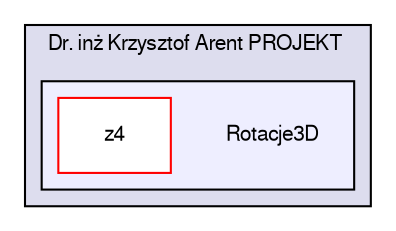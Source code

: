 digraph "/home/marek/Pulpit/Dr. inż Krzysztof Arent PROJEKT /Rotacje3D" {
  compound=true
  node [ fontsize="10", fontname="FreeSans"];
  edge [ labelfontsize="10", labelfontname="FreeSans"];
  subgraph clusterdir_62add219b7094ef6b0f28a1a48b748dc {
    graph [ bgcolor="#ddddee", pencolor="black", label="Dr. inż Krzysztof Arent PROJEKT " fontname="FreeSans", fontsize="10", URL="dir_62add219b7094ef6b0f28a1a48b748dc.html"]
  subgraph clusterdir_d94315eced12a55e521c42ff8a0c9eba {
    graph [ bgcolor="#eeeeff", pencolor="black", label="" URL="dir_d94315eced12a55e521c42ff8a0c9eba.html"];
    dir_d94315eced12a55e521c42ff8a0c9eba [shape=plaintext label="Rotacje3D"];
    dir_1e1303af069637927ae024b24dfccfd9 [shape=box label="z4" color="red" fillcolor="white" style="filled" URL="dir_1e1303af069637927ae024b24dfccfd9.html"];
  }
  }
}
